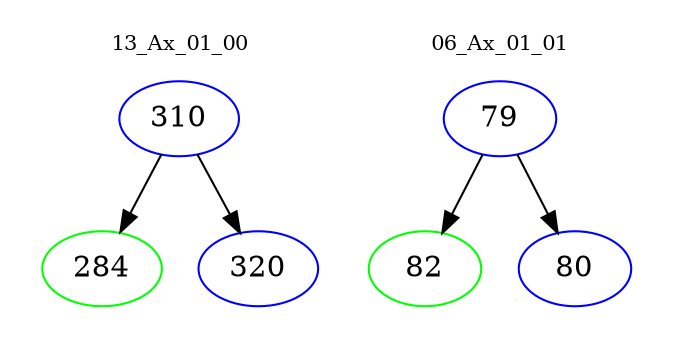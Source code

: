 digraph{
subgraph cluster_0 {
color = white
label = "13_Ax_01_00";
fontsize=10;
T0_310 [label="310", color="blue"]
T0_310 -> T0_284 [color="black"]
T0_284 [label="284", color="green"]
T0_310 -> T0_320 [color="black"]
T0_320 [label="320", color="blue"]
}
subgraph cluster_1 {
color = white
label = "06_Ax_01_01";
fontsize=10;
T1_79 [label="79", color="blue"]
T1_79 -> T1_82 [color="black"]
T1_82 [label="82", color="green"]
T1_79 -> T1_80 [color="black"]
T1_80 [label="80", color="blue"]
}
}
